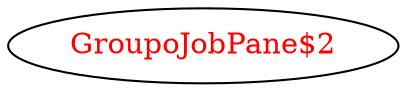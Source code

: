 digraph dependencyGraph {
 concentrate=true;
 ranksep="2.0";
 rankdir="LR"; 
 splines="ortho";
"GroupoJobPane$2" [fontcolor="red"];
}